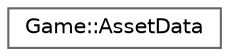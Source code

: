 digraph "Graphical Class Hierarchy"
{
 // LATEX_PDF_SIZE
  bgcolor="transparent";
  edge [fontname=Helvetica,fontsize=10,labelfontname=Helvetica,labelfontsize=10];
  node [fontname=Helvetica,fontsize=10,shape=box,height=0.2,width=0.4];
  rankdir="LR";
  Node0 [label="Game::AssetData",height=0.2,width=0.4,color="grey40", fillcolor="white", style="filled",URL="$struct_game_1_1_asset_data.html",tooltip="The filename."];
}
